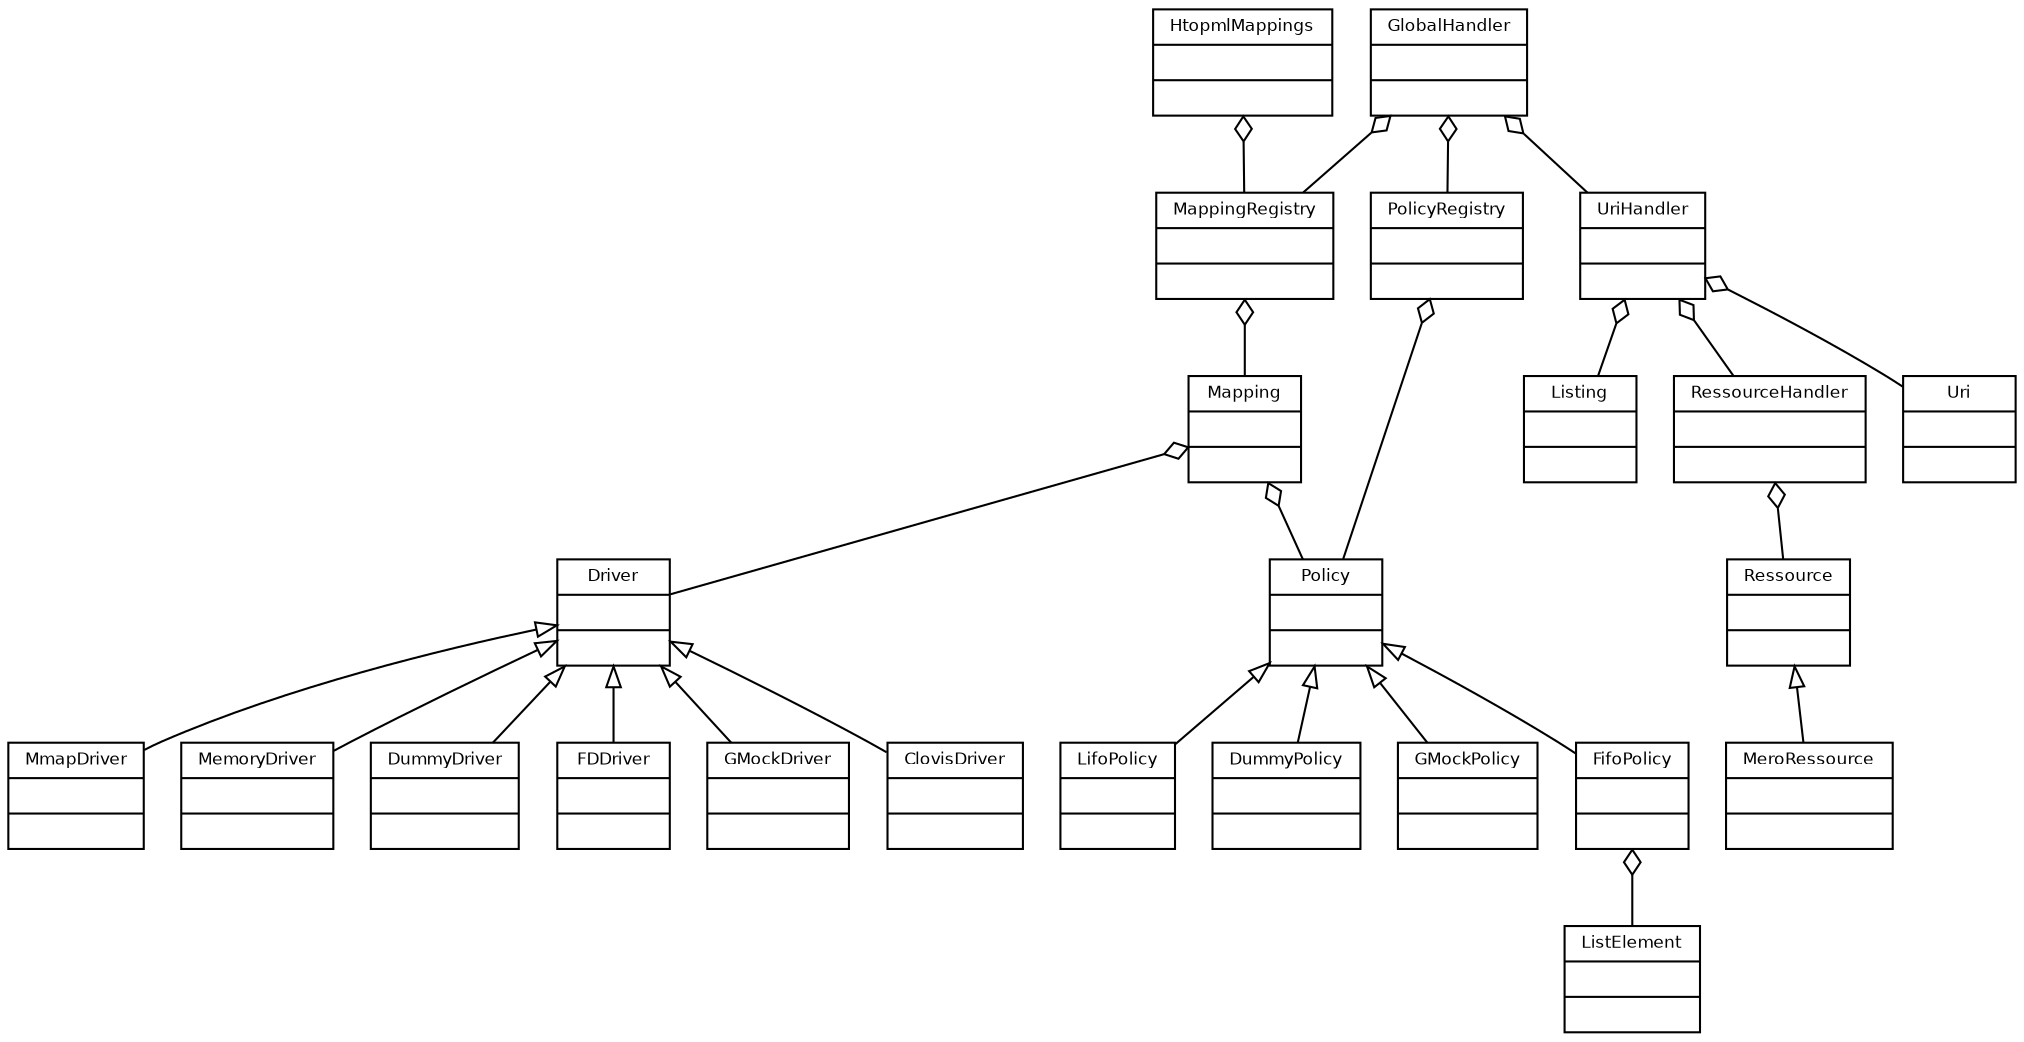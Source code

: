 digraph DAQPIPE
{
	//Some fonts
	fontname = "Bitstream Vera Sans"
	fontsize = 8
	
	//configure node
	node [
		fontname = "Bitstream Vera Sans"
		fontsize = 8
		shape = "record"
	]
	
	//configure edge
	edge [
		arrowtail = "empty"
		dir=back
	]
	
	//Mapping classes
	Mapping [
		label = "{Mapping|\l|\l}"
	]

	//Policy classes
	Policy [
		label = "{Policy|\l|\l}"
	]

	FifoPolicy [
		label = "{FifoPolicy|\l|\l}"
	]

	LifoPolicy [
		label = "{LifoPolicy|\l|\l}"
	]

	DummyPolicy [
		label = "{DummyPolicy|\l|\l}"
	]

	GMockPolicy [
		label = "{GMockPolicy|\l|\l}"
	]

	//Registry classes
	Driver [
		label = "{Driver|\l|\l}"
	]

	MemoryDriver [
		label = "{MemoryDriver|\l|\l}"
	]

	DummyDriver [
		label = "{DummyDriver|\l|\l}"
	]

	FDDriver [
		label = "{FDDriver|\l|\l}"
	]

	GMockDriver [
		label = "{GMockDriver|\l|\l}"
	]

	ClovisDriver [
		label = "{ClovisDriver|\l|\l}"
	]

	MmapDriver [
		label = "{MmapDriver|\l|\l}"
	]

	//class
	MappingRegistry [
		label = "{MappingRegistry|\l|\l}"
	]

	//class
	ListElement [
		label = "{ListElement|\l|\l}"
	]

	//class
	GlobalHandler [
		label = "{GlobalHandler|\l|\l}"
	]

	//class
	PolicyRegistry [
		label = "{PolicyRegistry|\l|\l}"
	]

	//class
	HtopmlMappings [
		label = "{HtopmlMappings|\l|\l}"
	]

	//Uri classes
	Listing [
		label = "{Listing|\l|\l}"
	]

	Ressource [
		label = "{Ressource|\l|\l}"
	]

	MeroRessource [
		label = "{MeroRessource|\l|\l}"
	]

	RessourceHandler [
		label = "{RessourceHandler|\l|\l}"
	]

	Uri [
		label = "{Uri|\l|\l}"
	]

	UriHandler [
		label = "{UriHandler|\l|\l}"
	]

	//inheritance links
	Policy -> FifoPolicy
	Policy -> LifoPolicy
	Policy -> DummyPolicy
	Policy -> GMockPolicy
	Driver -> DummyDriver
	Driver -> FDDriver
	Driver -> MemoryDriver
	Driver -> GMockDriver
	Driver -> ClovisDriver
	Driver -> MmapDriver
	Ressource -> MeroRessource

	//composition
	Mapping -> Policy[arrowtail=odiamond]
	Mapping -> Driver[arrowtail=odiamond]
	MappingRegistry -> Mapping[arrowtail=odiamond]
	FifoPolicy -> ListElement[arrowtail=odiamond]
	GlobalHandler -> MappingRegistry[arrowtail=odiamond]
	GlobalHandler -> PolicyRegistry[arrowtail=odiamond]
	GlobalHandler -> UriHandler[arrowtail=odiamond]
	UriHandler -> RessourceHandler[arrowtail=odiamond]
	UriHandler -> Listing[arrowtail=odiamond]
	UriHandler -> Uri[arrowtail=odiamond]
	PolicyRegistry -> Policy[arrowtail=odiamond]
	HtopmlMappings -> MappingRegistry[arrowtail=odiamond]
	RessourceHandler -> Ressource[arrowtail=odiamond]
}